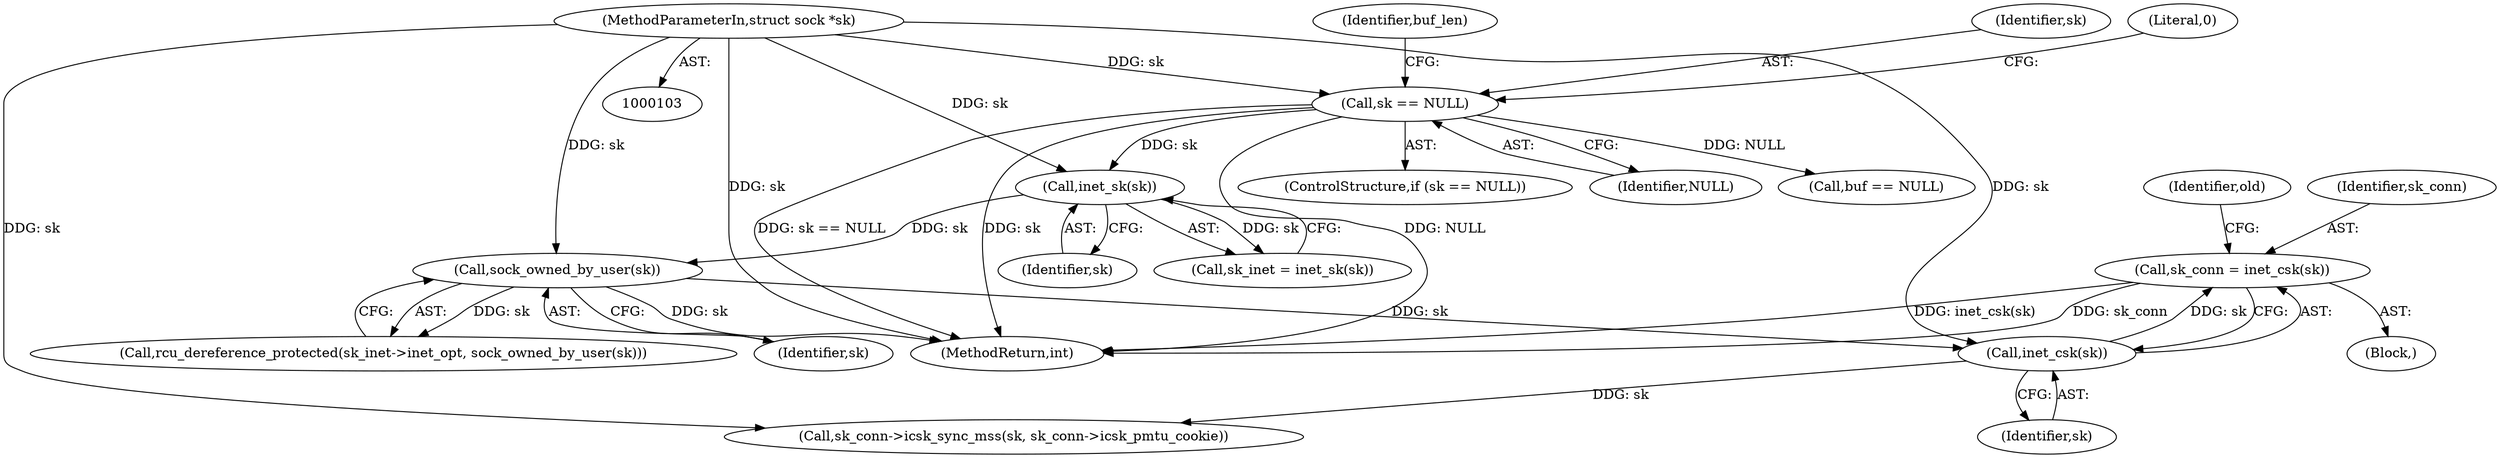 digraph "0_linux_f6d8bd051c391c1c0458a30b2a7abcd939329259_10@pointer" {
"1000236" [label="(Call,sk_conn = inet_csk(sk))"];
"1000238" [label="(Call,inet_csk(sk))"];
"1000229" [label="(Call,sock_owned_by_user(sk))"];
"1000221" [label="(Call,inet_sk(sk))"];
"1000127" [label="(Call,sk == NULL)"];
"1000104" [label="(MethodParameterIn,struct sock *sk)"];
"1000128" [label="(Identifier,sk)"];
"1000287" [label="(MethodReturn,int)"];
"1000260" [label="(Call,sk_conn->icsk_sync_mss(sk, sk_conn->icsk_pmtu_cookie))"];
"1000229" [label="(Call,sock_owned_by_user(sk))"];
"1000236" [label="(Call,sk_conn = inet_csk(sk))"];
"1000237" [label="(Identifier,sk_conn)"];
"1000225" [label="(Call,rcu_dereference_protected(sk_inet->inet_opt, sock_owned_by_user(sk)))"];
"1000241" [label="(Identifier,old)"];
"1000239" [label="(Identifier,sk)"];
"1000235" [label="(Block,)"];
"1000219" [label="(Call,sk_inet = inet_sk(sk))"];
"1000104" [label="(MethodParameterIn,struct sock *sk)"];
"1000131" [label="(Literal,0)"];
"1000238" [label="(Call,inet_csk(sk))"];
"1000222" [label="(Identifier,sk)"];
"1000127" [label="(Call,sk == NULL)"];
"1000221" [label="(Call,inet_sk(sk))"];
"1000141" [label="(Call,buf == NULL)"];
"1000230" [label="(Identifier,sk)"];
"1000133" [label="(Identifier,buf_len)"];
"1000126" [label="(ControlStructure,if (sk == NULL))"];
"1000129" [label="(Identifier,NULL)"];
"1000236" -> "1000235"  [label="AST: "];
"1000236" -> "1000238"  [label="CFG: "];
"1000237" -> "1000236"  [label="AST: "];
"1000238" -> "1000236"  [label="AST: "];
"1000241" -> "1000236"  [label="CFG: "];
"1000236" -> "1000287"  [label="DDG: sk_conn"];
"1000236" -> "1000287"  [label="DDG: inet_csk(sk)"];
"1000238" -> "1000236"  [label="DDG: sk"];
"1000238" -> "1000239"  [label="CFG: "];
"1000239" -> "1000238"  [label="AST: "];
"1000229" -> "1000238"  [label="DDG: sk"];
"1000104" -> "1000238"  [label="DDG: sk"];
"1000238" -> "1000260"  [label="DDG: sk"];
"1000229" -> "1000225"  [label="AST: "];
"1000229" -> "1000230"  [label="CFG: "];
"1000230" -> "1000229"  [label="AST: "];
"1000225" -> "1000229"  [label="CFG: "];
"1000229" -> "1000287"  [label="DDG: sk"];
"1000229" -> "1000225"  [label="DDG: sk"];
"1000221" -> "1000229"  [label="DDG: sk"];
"1000104" -> "1000229"  [label="DDG: sk"];
"1000221" -> "1000219"  [label="AST: "];
"1000221" -> "1000222"  [label="CFG: "];
"1000222" -> "1000221"  [label="AST: "];
"1000219" -> "1000221"  [label="CFG: "];
"1000221" -> "1000219"  [label="DDG: sk"];
"1000127" -> "1000221"  [label="DDG: sk"];
"1000104" -> "1000221"  [label="DDG: sk"];
"1000127" -> "1000126"  [label="AST: "];
"1000127" -> "1000129"  [label="CFG: "];
"1000128" -> "1000127"  [label="AST: "];
"1000129" -> "1000127"  [label="AST: "];
"1000131" -> "1000127"  [label="CFG: "];
"1000133" -> "1000127"  [label="CFG: "];
"1000127" -> "1000287"  [label="DDG: NULL"];
"1000127" -> "1000287"  [label="DDG: sk == NULL"];
"1000127" -> "1000287"  [label="DDG: sk"];
"1000104" -> "1000127"  [label="DDG: sk"];
"1000127" -> "1000141"  [label="DDG: NULL"];
"1000104" -> "1000103"  [label="AST: "];
"1000104" -> "1000287"  [label="DDG: sk"];
"1000104" -> "1000260"  [label="DDG: sk"];
}
